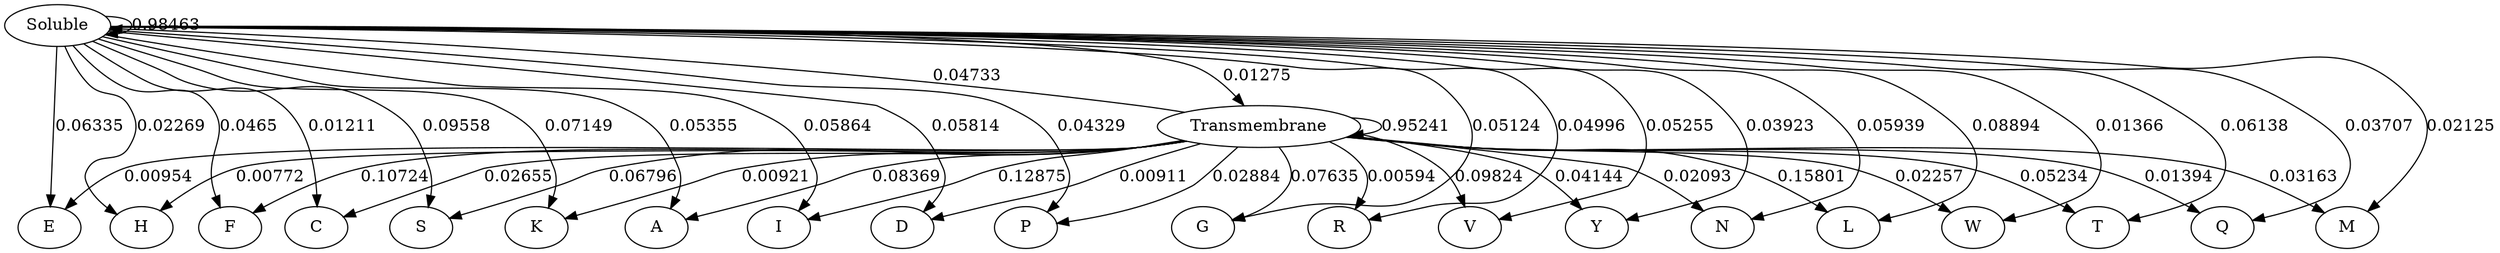 digraph  {
Soluble;
Transmembrane;
A;
C;
D;
E;
F;
G;
H;
I;
K;
L;
M;
N;
P;
Q;
R;
S;
T;
V;
W;
Y;
Soluble -> Soluble  [key=0, label="0.98463", weight="0.98463"];
Soluble -> Transmembrane  [key=0, label="0.01275", weight="0.01275"];
Soluble -> A  [key=0, label="0.05355", weight="0.05355"];
Soluble -> C  [key=0, label="0.01211", weight="0.01211"];
Soluble -> D  [key=0, label="0.05814", weight="0.05814"];
Soluble -> E  [key=0, label="0.06335", weight="0.06335"];
Soluble -> F  [key=0, label="0.0465", weight="0.0465"];
Soluble -> G  [key=0, label="0.05124", weight="0.05124"];
Soluble -> H  [key=0, label="0.02269", weight="0.02269"];
Soluble -> I  [key=0, label="0.05864", weight="0.05864"];
Soluble -> K  [key=0, label="0.07149", weight="0.07149"];
Soluble -> L  [key=0, label="0.08894", weight="0.08894"];
Soluble -> M  [key=0, label="0.02125", weight="0.02125"];
Soluble -> N  [key=0, label="0.05939", weight="0.05939"];
Soluble -> P  [key=0, label="0.04329", weight="0.04329"];
Soluble -> Q  [key=0, label="0.03707", weight="0.03707"];
Soluble -> R  [key=0, label="0.04996", weight="0.04996"];
Soluble -> S  [key=0, label="0.09558", weight="0.09558"];
Soluble -> T  [key=0, label="0.06138", weight="0.06138"];
Soluble -> V  [key=0, label="0.05255", weight="0.05255"];
Soluble -> W  [key=0, label="0.01366", weight="0.01366"];
Soluble -> Y  [key=0, label="0.03923", weight="0.03923"];
Transmembrane -> Soluble  [key=0, label="0.04733", weight="0.04733"];
Transmembrane -> Transmembrane  [key=0, label="0.95241", weight="0.95241"];
Transmembrane -> A  [key=0, label="0.08369", weight="0.08369"];
Transmembrane -> C  [key=0, label="0.02655", weight="0.02655"];
Transmembrane -> D  [key=0, label="0.00911", weight="0.00911"];
Transmembrane -> E  [key=0, label="0.00954", weight="0.00954"];
Transmembrane -> F  [key=0, label="0.10724", weight="0.10724"];
Transmembrane -> G  [key=0, label="0.07635", weight="0.07635"];
Transmembrane -> H  [key=0, label="0.00772", weight="0.00772"];
Transmembrane -> I  [key=0, label="0.12875", weight="0.12875"];
Transmembrane -> K  [key=0, label="0.00921", weight="0.00921"];
Transmembrane -> L  [key=0, label="0.15801", weight="0.15801"];
Transmembrane -> M  [key=0, label="0.03163", weight="0.03163"];
Transmembrane -> N  [key=0, label="0.02093", weight="0.02093"];
Transmembrane -> P  [key=0, label="0.02884", weight="0.02884"];
Transmembrane -> Q  [key=0, label="0.01394", weight="0.01394"];
Transmembrane -> R  [key=0, label="0.00594", weight="0.00594"];
Transmembrane -> S  [key=0, label="0.06796", weight="0.06796"];
Transmembrane -> T  [key=0, label="0.05234", weight="0.05234"];
Transmembrane -> V  [key=0, label="0.09824", weight="0.09824"];
Transmembrane -> W  [key=0, label="0.02257", weight="0.02257"];
Transmembrane -> Y  [key=0, label="0.04144", weight="0.04144"];
}
